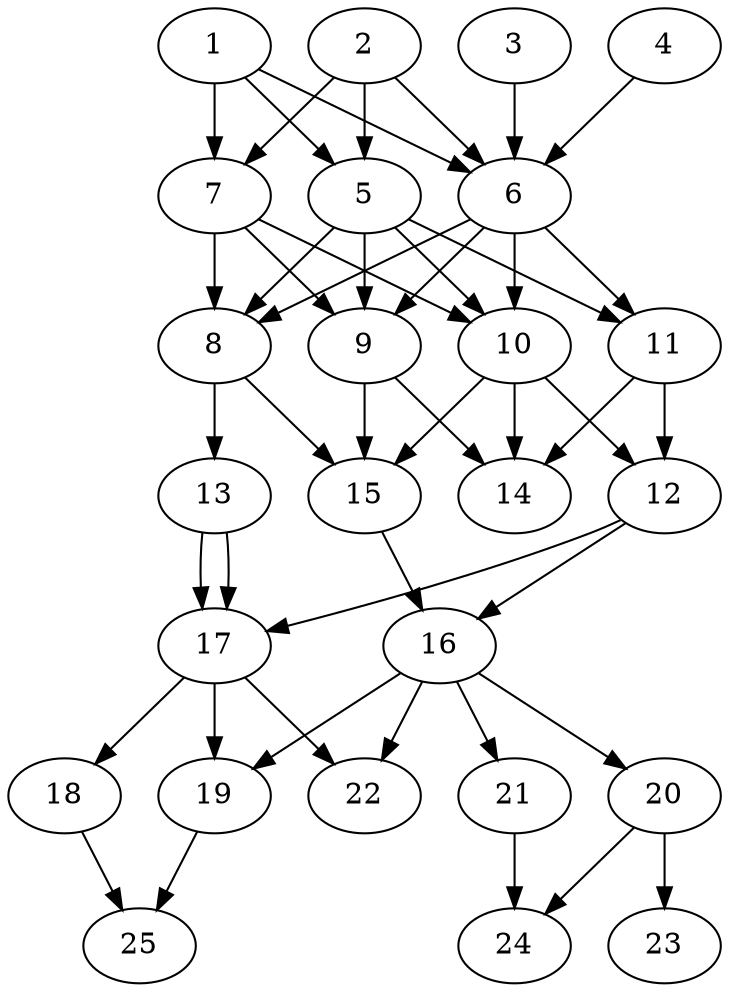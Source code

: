 // DAG automatically generated by daggen at Thu Oct  3 14:00:40 2019
// ./daggen --dot -n 25 --ccr 0.5 --fat 0.5 --regular 0.5 --density 0.9 --mindata 5242880 --maxdata 52428800 
digraph G {
  1 [size="45451264", alpha="0.04", expect_size="22725632"] 
  1 -> 5 [size ="22725632"]
  1 -> 6 [size ="22725632"]
  1 -> 7 [size ="22725632"]
  2 [size="57722880", alpha="0.18", expect_size="28861440"] 
  2 -> 5 [size ="28861440"]
  2 -> 6 [size ="28861440"]
  2 -> 7 [size ="28861440"]
  3 [size="61911040", alpha="0.17", expect_size="30955520"] 
  3 -> 6 [size ="30955520"]
  4 [size="91072512", alpha="0.12", expect_size="45536256"] 
  4 -> 6 [size ="45536256"]
  5 [size="18726912", alpha="0.02", expect_size="9363456"] 
  5 -> 8 [size ="9363456"]
  5 -> 9 [size ="9363456"]
  5 -> 10 [size ="9363456"]
  5 -> 11 [size ="9363456"]
  6 [size="34541568", alpha="0.01", expect_size="17270784"] 
  6 -> 8 [size ="17270784"]
  6 -> 9 [size ="17270784"]
  6 -> 10 [size ="17270784"]
  6 -> 11 [size ="17270784"]
  7 [size="31023104", alpha="0.08", expect_size="15511552"] 
  7 -> 8 [size ="15511552"]
  7 -> 9 [size ="15511552"]
  7 -> 10 [size ="15511552"]
  8 [size="34523136", alpha="0.07", expect_size="17261568"] 
  8 -> 13 [size ="17261568"]
  8 -> 15 [size ="17261568"]
  9 [size="103217152", alpha="0.17", expect_size="51608576"] 
  9 -> 14 [size ="51608576"]
  9 -> 15 [size ="51608576"]
  10 [size="65075200", alpha="0.13", expect_size="32537600"] 
  10 -> 12 [size ="32537600"]
  10 -> 14 [size ="32537600"]
  10 -> 15 [size ="32537600"]
  11 [size="16109568", alpha="0.12", expect_size="8054784"] 
  11 -> 12 [size ="8054784"]
  11 -> 14 [size ="8054784"]
  12 [size="34144256", alpha="0.19", expect_size="17072128"] 
  12 -> 16 [size ="17072128"]
  12 -> 17 [size ="17072128"]
  13 [size="22407168", alpha="0.17", expect_size="11203584"] 
  13 -> 17 [size ="11203584"]
  13 -> 17 [size ="11203584"]
  14 [size="102914048", alpha="0.04", expect_size="51457024"] 
  15 [size="67487744", alpha="0.19", expect_size="33743872"] 
  15 -> 16 [size ="33743872"]
  16 [size="78761984", alpha="0.15", expect_size="39380992"] 
  16 -> 19 [size ="39380992"]
  16 -> 20 [size ="39380992"]
  16 -> 21 [size ="39380992"]
  16 -> 22 [size ="39380992"]
  17 [size="85803008", alpha="0.10", expect_size="42901504"] 
  17 -> 18 [size ="42901504"]
  17 -> 19 [size ="42901504"]
  17 -> 22 [size ="42901504"]
  18 [size="28782592", alpha="0.20", expect_size="14391296"] 
  18 -> 25 [size ="14391296"]
  19 [size="61032448", alpha="0.17", expect_size="30516224"] 
  19 -> 25 [size ="30516224"]
  20 [size="48304128", alpha="0.19", expect_size="24152064"] 
  20 -> 23 [size ="24152064"]
  20 -> 24 [size ="24152064"]
  21 [size="15835136", alpha="0.08", expect_size="7917568"] 
  21 -> 24 [size ="7917568"]
  22 [size="73191424", alpha="0.06", expect_size="36595712"] 
  23 [size="69574656", alpha="0.16", expect_size="34787328"] 
  24 [size="56276992", alpha="0.03", expect_size="28138496"] 
  25 [size="77238272", alpha="0.12", expect_size="38619136"] 
}
